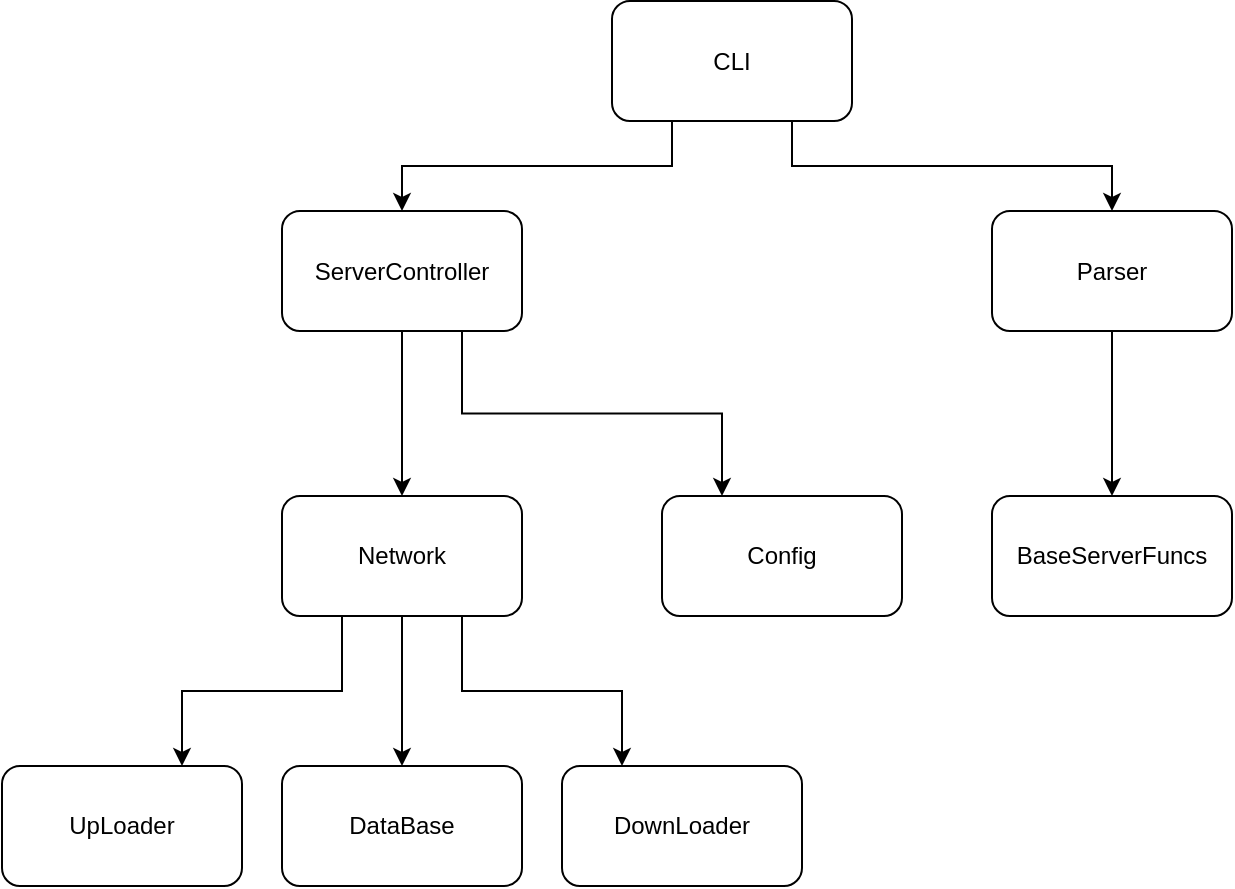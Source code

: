<mxfile version="13.4.5" type="device"><diagram id="WHjPionC_i0K5R3dleqM" name="Page-1"><mxGraphModel dx="1086" dy="806" grid="1" gridSize="10" guides="1" tooltips="1" connect="1" arrows="1" fold="1" page="1" pageScale="1" pageWidth="827" pageHeight="1169" math="0" shadow="0"><root><mxCell id="0"/><mxCell id="1" parent="0"/><mxCell id="DiNwJN2qugSurBn-zq2u-4" style="edgeStyle=orthogonalEdgeStyle;rounded=0;orthogonalLoop=1;jettySize=auto;html=1;exitX=0.5;exitY=1;exitDx=0;exitDy=0;entryX=0.5;entryY=0;entryDx=0;entryDy=0;" parent="1" source="I9LGkI8zh6urQx9LYxbQ-2" target="I9LGkI8zh6urQx9LYxbQ-4" edge="1"><mxGeometry relative="1" as="geometry"/></mxCell><mxCell id="DiNwJN2qugSurBn-zq2u-5" style="edgeStyle=orthogonalEdgeStyle;rounded=0;orthogonalLoop=1;jettySize=auto;html=1;exitX=0.25;exitY=1;exitDx=0;exitDy=0;entryX=0.75;entryY=0;entryDx=0;entryDy=0;" parent="1" source="I9LGkI8zh6urQx9LYxbQ-2" target="I9LGkI8zh6urQx9LYxbQ-3" edge="1"><mxGeometry relative="1" as="geometry"/></mxCell><mxCell id="DiNwJN2qugSurBn-zq2u-6" style="edgeStyle=orthogonalEdgeStyle;rounded=0;orthogonalLoop=1;jettySize=auto;html=1;exitX=0.75;exitY=1;exitDx=0;exitDy=0;entryX=0.25;entryY=0;entryDx=0;entryDy=0;" parent="1" source="I9LGkI8zh6urQx9LYxbQ-2" target="I9LGkI8zh6urQx9LYxbQ-5" edge="1"><mxGeometry relative="1" as="geometry"/></mxCell><mxCell id="I9LGkI8zh6urQx9LYxbQ-2" value="Network" style="rounded=1;whiteSpace=wrap;html=1;" parent="1" vertex="1"><mxGeometry x="230" y="510" width="120" height="60" as="geometry"/></mxCell><mxCell id="I9LGkI8zh6urQx9LYxbQ-3" value="UpLoader&lt;br&gt;" style="rounded=1;whiteSpace=wrap;html=1;" parent="1" vertex="1"><mxGeometry x="90" y="645" width="120" height="60" as="geometry"/></mxCell><mxCell id="I9LGkI8zh6urQx9LYxbQ-4" value="DataBase" style="rounded=1;whiteSpace=wrap;html=1;" parent="1" vertex="1"><mxGeometry x="230" y="645" width="120" height="60" as="geometry"/></mxCell><mxCell id="I9LGkI8zh6urQx9LYxbQ-5" value="DownLoader" style="rounded=1;whiteSpace=wrap;html=1;" parent="1" vertex="1"><mxGeometry x="370" y="645" width="120" height="60" as="geometry"/></mxCell><mxCell id="DiNwJN2qugSurBn-zq2u-9" style="edgeStyle=orthogonalEdgeStyle;rounded=0;orthogonalLoop=1;jettySize=auto;html=1;exitX=0.75;exitY=1;exitDx=0;exitDy=0;" parent="1" source="I9LGkI8zh6urQx9LYxbQ-6" target="DiNwJN2qugSurBn-zq2u-7" edge="1"><mxGeometry relative="1" as="geometry"/></mxCell><mxCell id="9T_sQvZSwMLVh0oapfCb-2" style="edgeStyle=orthogonalEdgeStyle;rounded=0;orthogonalLoop=1;jettySize=auto;html=1;exitX=0.25;exitY=1;exitDx=0;exitDy=0;entryX=0.5;entryY=0;entryDx=0;entryDy=0;" parent="1" source="I9LGkI8zh6urQx9LYxbQ-6" target="9T_sQvZSwMLVh0oapfCb-1" edge="1"><mxGeometry relative="1" as="geometry"/></mxCell><mxCell id="I9LGkI8zh6urQx9LYxbQ-6" value="CLI&lt;br&gt;" style="rounded=1;whiteSpace=wrap;html=1;" parent="1" vertex="1"><mxGeometry x="395" y="262.5" width="120" height="60" as="geometry"/></mxCell><mxCell id="tBwIS1EVNbbne7O492Mm-2" style="edgeStyle=orthogonalEdgeStyle;rounded=0;orthogonalLoop=1;jettySize=auto;html=1;exitX=0.5;exitY=1;exitDx=0;exitDy=0;entryX=0.5;entryY=0;entryDx=0;entryDy=0;" edge="1" parent="1" source="DiNwJN2qugSurBn-zq2u-7" target="tBwIS1EVNbbne7O492Mm-1"><mxGeometry relative="1" as="geometry"/></mxCell><mxCell id="DiNwJN2qugSurBn-zq2u-7" value="Parser&lt;br&gt;" style="rounded=1;whiteSpace=wrap;html=1;" parent="1" vertex="1"><mxGeometry x="585" y="367.5" width="120" height="60" as="geometry"/></mxCell><mxCell id="GmsxO5w8adQBv2da_aKN-1" value="Config&lt;br&gt;" style="rounded=1;whiteSpace=wrap;html=1;" parent="1" vertex="1"><mxGeometry x="420" y="510" width="120" height="60" as="geometry"/></mxCell><mxCell id="9T_sQvZSwMLVh0oapfCb-3" style="edgeStyle=orthogonalEdgeStyle;rounded=0;orthogonalLoop=1;jettySize=auto;html=1;exitX=0.5;exitY=1;exitDx=0;exitDy=0;entryX=0.5;entryY=0;entryDx=0;entryDy=0;" parent="1" source="9T_sQvZSwMLVh0oapfCb-1" target="I9LGkI8zh6urQx9LYxbQ-2" edge="1"><mxGeometry relative="1" as="geometry"/></mxCell><mxCell id="9T_sQvZSwMLVh0oapfCb-4" style="edgeStyle=orthogonalEdgeStyle;rounded=0;orthogonalLoop=1;jettySize=auto;html=1;exitX=0.75;exitY=1;exitDx=0;exitDy=0;entryX=0.25;entryY=0;entryDx=0;entryDy=0;" parent="1" source="9T_sQvZSwMLVh0oapfCb-1" target="GmsxO5w8adQBv2da_aKN-1" edge="1"><mxGeometry relative="1" as="geometry"/></mxCell><mxCell id="9T_sQvZSwMLVh0oapfCb-1" value="ServerController&lt;br&gt;" style="rounded=1;whiteSpace=wrap;html=1;" parent="1" vertex="1"><mxGeometry x="230" y="367.5" width="120" height="60" as="geometry"/></mxCell><mxCell id="tBwIS1EVNbbne7O492Mm-1" value="BaseServerFuncs&lt;br&gt;" style="rounded=1;whiteSpace=wrap;html=1;" vertex="1" parent="1"><mxGeometry x="585" y="510" width="120" height="60" as="geometry"/></mxCell></root></mxGraphModel></diagram></mxfile>